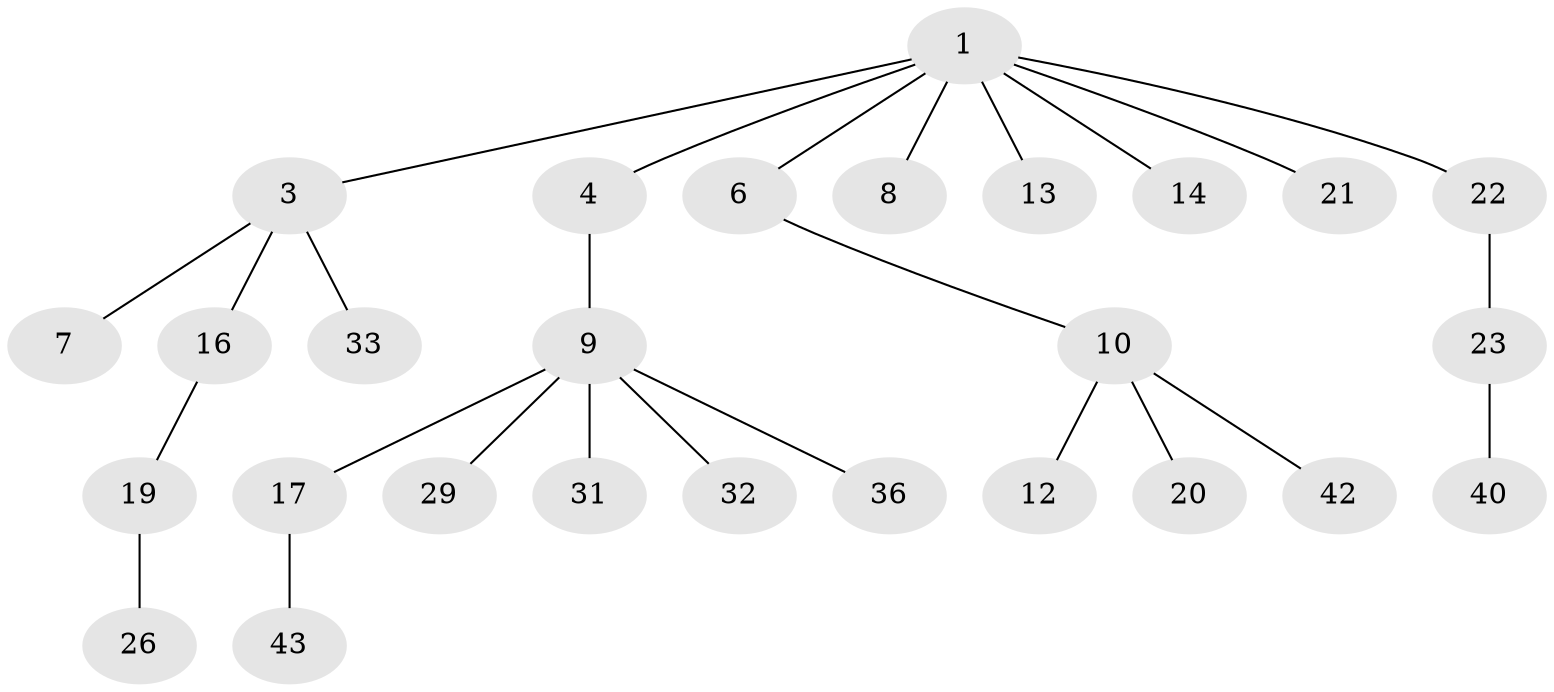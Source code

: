 // original degree distribution, {4: 0.07407407407407407, 6: 0.037037037037037035, 5: 0.018518518518518517, 3: 0.12962962962962962, 2: 0.2222222222222222, 1: 0.5185185185185185}
// Generated by graph-tools (version 1.1) at 2025/15/03/09/25 04:15:31]
// undirected, 27 vertices, 26 edges
graph export_dot {
graph [start="1"]
  node [color=gray90,style=filled];
  1 [super="+2"];
  3 [super="+25"];
  4 [super="+5+15"];
  6;
  7 [super="+24"];
  8 [super="+46+51"];
  9;
  10 [super="+11+18+35"];
  12;
  13;
  14 [super="+30"];
  16 [super="+27"];
  17 [super="+28"];
  19;
  20;
  21;
  22 [super="+45"];
  23;
  26 [super="+49+38"];
  29;
  31 [super="+41+48+44"];
  32;
  33;
  36 [super="+53+47"];
  40;
  42;
  43;
  1 -- 13;
  1 -- 14;
  1 -- 21;
  1 -- 3;
  1 -- 4;
  1 -- 6;
  1 -- 22;
  1 -- 8;
  3 -- 7;
  3 -- 16;
  3 -- 33;
  4 -- 9;
  6 -- 10;
  9 -- 17;
  9 -- 29;
  9 -- 31;
  9 -- 32;
  9 -- 36;
  10 -- 42;
  10 -- 12;
  10 -- 20;
  16 -- 19;
  17 -- 43;
  19 -- 26;
  22 -- 23;
  23 -- 40;
}
